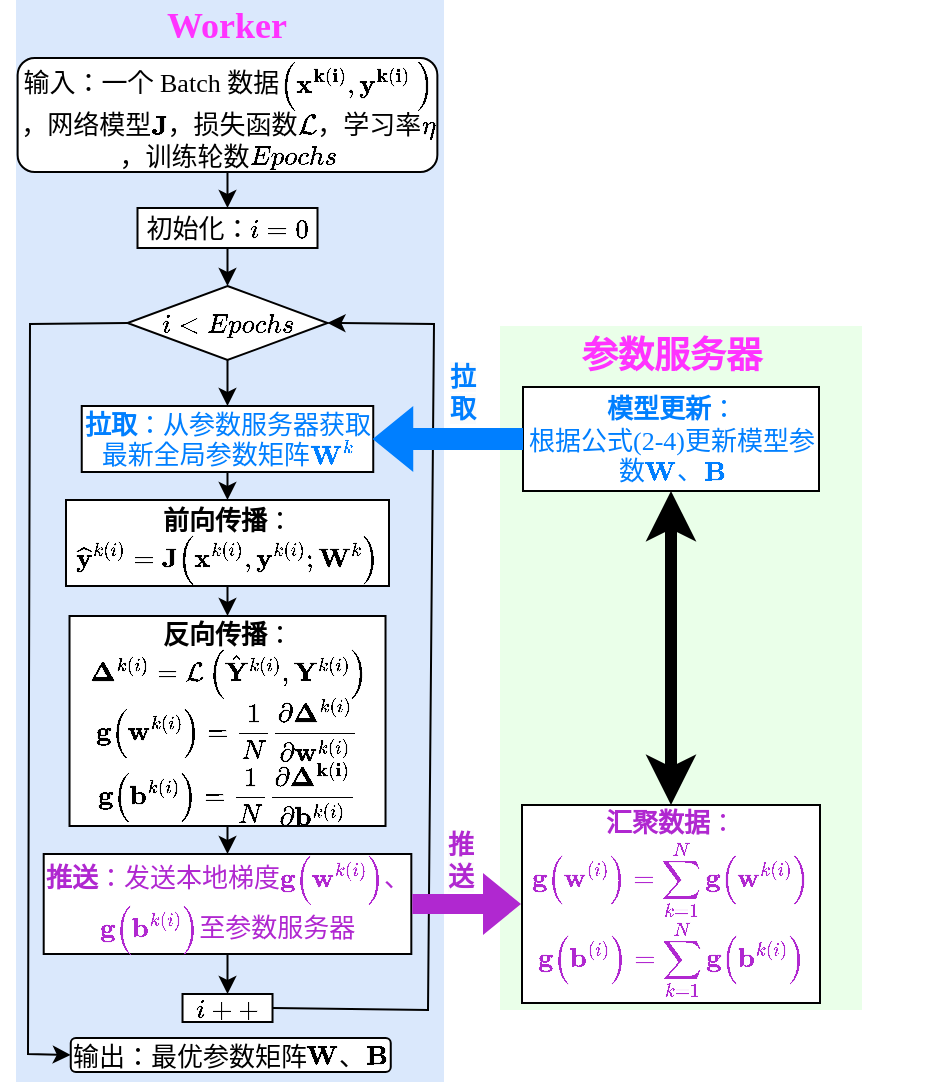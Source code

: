 <mxfile version="24.1.0" type="device">
  <diagram name="第 1 页" id="fqBcmZnwahuXcXJBRXlG">
    <mxGraphModel dx="1728" dy="993" grid="1" gridSize="10" guides="1" tooltips="1" connect="1" arrows="1" fold="1" page="1" pageScale="1" pageWidth="827" pageHeight="1169" math="1" shadow="0">
      <root>
        <mxCell id="0" />
        <mxCell id="1" parent="0" />
        <mxCell id="WhJH3Y1Wm-iOltpiZc0f-31" value="" style="group" vertex="1" connectable="0" parent="1">
          <mxGeometry x="1" width="423" height="541" as="geometry" />
        </mxCell>
        <mxCell id="WhJH3Y1Wm-iOltpiZc0f-2" value="" style="rounded=0;whiteSpace=wrap;html=1;fillColor=#DAE8FC;dashed=1;strokeColor=none;fontFamily=宋体;fontSize=10.5;container=0;" vertex="1" parent="WhJH3Y1Wm-iOltpiZc0f-31">
          <mxGeometry width="214" height="541" as="geometry" />
        </mxCell>
        <mxCell id="WhJH3Y1Wm-iOltpiZc0f-3" value="" style="rounded=0;whiteSpace=wrap;html=1;fillColor=#EAFFE9;dashed=1;strokeColor=none;fontFamily=宋体;fontSize=10.5;container=0;" vertex="1" parent="WhJH3Y1Wm-iOltpiZc0f-31">
          <mxGeometry x="242" y="163" width="181" height="342" as="geometry" />
        </mxCell>
        <mxCell id="WhJH3Y1Wm-iOltpiZc0f-4" value="" style="edgeStyle=orthogonalEdgeStyle;rounded=0;orthogonalLoop=1;jettySize=auto;html=1;exitX=0.5;exitY=1;exitDx=0;exitDy=0;entryX=0.5;entryY=0;entryDx=0;entryDy=0;fontFamily=宋体;fontSize=13;" edge="1" parent="WhJH3Y1Wm-iOltpiZc0f-31" source="WhJH3Y1Wm-iOltpiZc0f-5" target="WhJH3Y1Wm-iOltpiZc0f-8">
          <mxGeometry relative="1" as="geometry" />
        </mxCell>
        <mxCell id="WhJH3Y1Wm-iOltpiZc0f-5" value="&lt;font style=&quot;font-size: 13px;&quot;&gt;输入：一个 &lt;font face=&quot;Times New Roman&quot; style=&quot;font-size: 13px;&quot;&gt;Batch&lt;/font&gt; 数据`\left( \mathbf{x^{k(i)}}, \mathbf{y^{k(i)}}&lt;br style=&quot;border-color: var(--border-color); font-size: 13px;&quot;&gt;&amp;nbsp;\right)`，网络模型`\mathbf{J}`，损失函数&lt;span style=&quot;font-family: Helvetica; font-size: 12px;&quot;&gt;\(\mathcal{L}\)&lt;/span&gt;，学习率`\eta`，训练轮数`Epochs`&lt;/font&gt;" style="rounded=1;whiteSpace=wrap;html=1;fontSize=13;fontFamily=宋体;container=0;" vertex="1" parent="WhJH3Y1Wm-iOltpiZc0f-31">
          <mxGeometry x="0.81" y="29" width="209.87" height="57" as="geometry" />
        </mxCell>
        <mxCell id="WhJH3Y1Wm-iOltpiZc0f-6" value="$$i&amp;lt;Epochs$$" style="rhombus;whiteSpace=wrap;html=1;fontFamily=宋体;fontSize=13;container=0;" vertex="1" parent="WhJH3Y1Wm-iOltpiZc0f-31">
          <mxGeometry x="55.75" y="143" width="100" height="37" as="geometry" />
        </mxCell>
        <mxCell id="WhJH3Y1Wm-iOltpiZc0f-7" value="&lt;b&gt;前向传播&lt;/b&gt;：`\hat{\mathbf{y}}^{k(i)} = \mathbf{J} \left(\mathbf{x}^{k(i)},\mathbf{y}^{k(i)}; \mathbf{W}^{k}\right)`" style="rounded=0;whiteSpace=wrap;html=1;fontFamily=宋体;fontSize=13;container=0;" vertex="1" parent="WhJH3Y1Wm-iOltpiZc0f-31">
          <mxGeometry x="25" y="250" width="161.5" height="43" as="geometry" />
        </mxCell>
        <mxCell id="WhJH3Y1Wm-iOltpiZc0f-8" value="初始化：`i=0`" style="rounded=0;whiteSpace=wrap;html=1;fontFamily=宋体;fontSize=13;container=0;" vertex="1" parent="WhJH3Y1Wm-iOltpiZc0f-31">
          <mxGeometry x="60.75" y="104" width="90" height="20" as="geometry" />
        </mxCell>
        <mxCell id="WhJH3Y1Wm-iOltpiZc0f-9" value="&lt;b&gt;反向传播&lt;/b&gt;：\(\mathbf{\Delta}^{k(i)} = \mathcal{L}\left( \hat{\mathbf{Y}}^{k(i)&lt;br style=&quot;border-color: var(--border-color); font-size: 13px;&quot;&gt;}&lt;br style=&quot;font-size: 13px;&quot;&gt;, \mathbf{Y}^{k(i)}&lt;br style=&quot;font-size: 13px;&quot;&gt;&amp;nbsp;\right)\)`\mathbf{g}\left(\mathbf{w}^{k(i)&lt;br style=&quot;font-size: 13px;&quot;&gt;} \right)=\frac{1}{N}\frac{\partial \mathbf{\Delta}^{k(i)&lt;br style=&quot;font-size: 13px;&quot;&gt;}}{\partial \mathbf{w}^{k(i)}}&lt;br style=&quot;font-size: 13px;&quot;&gt;``\mathbf{g}\left(\mathbf{b}^{k(i)&lt;br style=&quot;font-size: 13px;&quot;&gt;} \right)=\frac{1}{N}&lt;br style=&quot;font-size: 13px;&quot;&gt;\frac{\partial \mathbf{\Delta^{k(i)&lt;br style=&quot;font-size: 13px;&quot;&gt;}}}{\partial \mathbf{b}^{k(i)&lt;br style=&quot;font-size: 13px;&quot;&gt;}}&lt;br style=&quot;border-color: var(--border-color); font-size: 13px;&quot;&gt;`" style="rounded=0;whiteSpace=wrap;html=1;fontFamily=宋体;fontSize=13;container=0;" vertex="1" parent="WhJH3Y1Wm-iOltpiZc0f-31">
          <mxGeometry x="26.76" y="308" width="158" height="105" as="geometry" />
        </mxCell>
        <mxCell id="WhJH3Y1Wm-iOltpiZc0f-10" value="&lt;b&gt;模型更新&lt;/b&gt;：&lt;br&gt;根据公式&lt;font face=&quot;Times New Roman&quot;&gt;(&lt;font style=&quot;font-size: 13px;&quot;&gt;2-4&lt;/font&gt;)&lt;/font&gt;更新模型参数`\mathbf{W}`、`\mathbf{B}`" style="rounded=0;whiteSpace=wrap;html=1;fontFamily=宋体;fontColor=#007fff;fontSize=13;container=0;" vertex="1" parent="WhJH3Y1Wm-iOltpiZc0f-31">
          <mxGeometry x="253.5" y="193.5" width="148" height="52" as="geometry" />
        </mxCell>
        <mxCell id="WhJH3Y1Wm-iOltpiZc0f-11" value="`i++`" style="rounded=0;whiteSpace=wrap;html=1;fontFamily=宋体;fontSize=13;container=0;" vertex="1" parent="WhJH3Y1Wm-iOltpiZc0f-31">
          <mxGeometry x="83.26" y="497" width="45" height="14" as="geometry" />
        </mxCell>
        <mxCell id="WhJH3Y1Wm-iOltpiZc0f-12" value="" style="edgeStyle=orthogonalEdgeStyle;rounded=0;orthogonalLoop=1;jettySize=auto;html=1;exitX=0.5;exitY=1;exitDx=0;exitDy=0;entryX=0.5;entryY=0;entryDx=0;entryDy=0;fontFamily=宋体;fontSize=13;" edge="1" parent="WhJH3Y1Wm-iOltpiZc0f-31" source="WhJH3Y1Wm-iOltpiZc0f-8" target="WhJH3Y1Wm-iOltpiZc0f-6">
          <mxGeometry relative="1" as="geometry">
            <mxPoint x="115.75" y="57" as="sourcePoint" />
            <mxPoint x="115.75" y="87" as="targetPoint" />
          </mxGeometry>
        </mxCell>
        <mxCell id="WhJH3Y1Wm-iOltpiZc0f-13" value="" style="edgeStyle=orthogonalEdgeStyle;rounded=0;orthogonalLoop=1;jettySize=auto;html=1;exitX=0.5;exitY=1;exitDx=0;exitDy=0;entryX=0.5;entryY=0;entryDx=0;entryDy=0;fontFamily=宋体;fontSize=13;" edge="1" parent="WhJH3Y1Wm-iOltpiZc0f-31" source="WhJH3Y1Wm-iOltpiZc0f-6" target="WhJH3Y1Wm-iOltpiZc0f-21">
          <mxGeometry relative="1" as="geometry">
            <mxPoint x="125.75" y="197" as="sourcePoint" />
            <mxPoint x="105.75" y="217" as="targetPoint" />
          </mxGeometry>
        </mxCell>
        <mxCell id="WhJH3Y1Wm-iOltpiZc0f-14" value="" style="edgeStyle=orthogonalEdgeStyle;rounded=0;orthogonalLoop=1;jettySize=auto;html=1;exitX=0.5;exitY=1;exitDx=0;exitDy=0;entryX=0.5;entryY=0;entryDx=0;entryDy=0;fontFamily=宋体;fontSize=13;" edge="1" parent="WhJH3Y1Wm-iOltpiZc0f-31" source="WhJH3Y1Wm-iOltpiZc0f-7" target="WhJH3Y1Wm-iOltpiZc0f-9">
          <mxGeometry relative="1" as="geometry">
            <mxPoint x="105.66" y="372" as="sourcePoint" />
            <mxPoint x="105.66" y="402" as="targetPoint" />
          </mxGeometry>
        </mxCell>
        <mxCell id="WhJH3Y1Wm-iOltpiZc0f-15" value="" style="edgeStyle=orthogonalEdgeStyle;rounded=0;orthogonalLoop=1;jettySize=auto;html=1;exitX=0.5;exitY=1;exitDx=0;exitDy=0;entryX=0.5;entryY=0;entryDx=0;entryDy=0;fontFamily=宋体;fontSize=13;" edge="1" parent="WhJH3Y1Wm-iOltpiZc0f-31" source="WhJH3Y1Wm-iOltpiZc0f-9" target="WhJH3Y1Wm-iOltpiZc0f-19">
          <mxGeometry relative="1" as="geometry">
            <mxPoint x="105.66" y="462" as="sourcePoint" />
            <mxPoint x="106.74" y="482" as="targetPoint" />
          </mxGeometry>
        </mxCell>
        <mxCell id="WhJH3Y1Wm-iOltpiZc0f-16" value="" style="endArrow=classic;html=1;rounded=0;exitX=0;exitY=0.5;exitDx=0;exitDy=0;entryX=0;entryY=0.5;entryDx=0;entryDy=0;fontFamily=宋体;fontSize=13;" edge="1" parent="WhJH3Y1Wm-iOltpiZc0f-31" source="WhJH3Y1Wm-iOltpiZc0f-6" target="WhJH3Y1Wm-iOltpiZc0f-18">
          <mxGeometry width="50" height="50" relative="1" as="geometry">
            <mxPoint x="49.75" y="162" as="sourcePoint" />
            <mxPoint x="77.25" y="437" as="targetPoint" />
            <Array as="points">
              <mxPoint x="7" y="162" />
              <mxPoint x="6" y="527" />
            </Array>
          </mxGeometry>
        </mxCell>
        <mxCell id="WhJH3Y1Wm-iOltpiZc0f-17" value="" style="endArrow=classic;html=1;rounded=0;exitX=1;exitY=0.5;exitDx=0;exitDy=0;entryX=1;entryY=0.5;entryDx=0;entryDy=0;fontFamily=宋体;fontSize=13;" edge="1" parent="WhJH3Y1Wm-iOltpiZc0f-31" source="WhJH3Y1Wm-iOltpiZc0f-11" target="WhJH3Y1Wm-iOltpiZc0f-6">
          <mxGeometry width="50" height="50" relative="1" as="geometry">
            <mxPoint x="313.75" y="427" as="sourcePoint" />
            <mxPoint x="110.75" y="117" as="targetPoint" />
            <Array as="points">
              <mxPoint x="206" y="505" />
              <mxPoint x="209" y="162" />
            </Array>
          </mxGeometry>
        </mxCell>
        <mxCell id="WhJH3Y1Wm-iOltpiZc0f-18" value="&lt;font style=&quot;font-size: 13px;&quot;&gt;输出：最优参数矩阵`\mathbf{W}`、`\mathbf{B}`&lt;/font&gt;" style="rounded=1;whiteSpace=wrap;html=1;fontSize=13;fontFamily=宋体;container=0;" vertex="1" parent="WhJH3Y1Wm-iOltpiZc0f-31">
          <mxGeometry x="27.38" y="519" width="160" height="17" as="geometry" />
        </mxCell>
        <mxCell id="WhJH3Y1Wm-iOltpiZc0f-19" value="&lt;b&gt;推送&lt;/b&gt;：发送本地梯度`\mathbf{g}\left( \mathbf{w}^{k(i)} \right)`、`\mathbf{g}\left( \mathbf{b}^{k(i)} \right)`至参数服务器" style="rounded=0;whiteSpace=wrap;html=1;fontFamily=宋体;fontColor=#B028D0;fontSize=13;container=0;" vertex="1" parent="WhJH3Y1Wm-iOltpiZc0f-31">
          <mxGeometry x="13.85" y="427" width="183.81" height="50" as="geometry" />
        </mxCell>
        <mxCell id="WhJH3Y1Wm-iOltpiZc0f-20" value="" style="edgeStyle=orthogonalEdgeStyle;rounded=0;orthogonalLoop=1;jettySize=auto;html=1;exitX=0.5;exitY=1;exitDx=0;exitDy=0;entryX=0.5;entryY=0;entryDx=0;entryDy=0;fontFamily=宋体;fontSize=13;" edge="1" parent="WhJH3Y1Wm-iOltpiZc0f-31" source="WhJH3Y1Wm-iOltpiZc0f-19" target="WhJH3Y1Wm-iOltpiZc0f-11">
          <mxGeometry relative="1" as="geometry">
            <mxPoint x="115.74" y="502" as="sourcePoint" />
            <mxPoint x="86.75" y="497" as="targetPoint" />
          </mxGeometry>
        </mxCell>
        <mxCell id="WhJH3Y1Wm-iOltpiZc0f-21" value="&lt;b&gt;拉取&lt;/b&gt;：从参数服务器获取最新全局参数矩阵`\mathbf{W}^{k}`" style="rounded=0;whiteSpace=wrap;html=1;fontFamily=宋体;fontColor=#007fff;fontSize=13;container=0;" vertex="1" parent="WhJH3Y1Wm-iOltpiZc0f-31">
          <mxGeometry x="32.87" y="203" width="145.75" height="33" as="geometry" />
        </mxCell>
        <mxCell id="WhJH3Y1Wm-iOltpiZc0f-22" value="" style="edgeStyle=orthogonalEdgeStyle;rounded=0;orthogonalLoop=1;jettySize=auto;html=1;exitX=0.5;exitY=1;exitDx=0;exitDy=0;entryX=0.5;entryY=0;entryDx=0;entryDy=0;fontFamily=宋体;fontSize=13;" edge="1" parent="WhJH3Y1Wm-iOltpiZc0f-31" source="WhJH3Y1Wm-iOltpiZc0f-21" target="WhJH3Y1Wm-iOltpiZc0f-7">
          <mxGeometry relative="1" as="geometry">
            <mxPoint x="115.75" y="197" as="sourcePoint" />
            <mxPoint x="115.75" y="257" as="targetPoint" />
          </mxGeometry>
        </mxCell>
        <mxCell id="WhJH3Y1Wm-iOltpiZc0f-23" value="&lt;b&gt;汇聚数据&lt;/b&gt;：&lt;br&gt;`\mathbf{g}\left(\mathbf{w}^{(i)&lt;br style=&quot;border-color: var(--border-color); font-size: 13px;&quot;&gt;} \right)=&lt;br style=&quot;font-size: 13px;&quot;&gt;\sum_{k=1}^{N}\mathbf{g}\left(\mathbf{w}^{k(i)&lt;br style=&quot;border-color: var(--border-color); font-size: 13px;&quot;&gt;} \right)&lt;br style=&quot;font-size: 13px;&quot;&gt;``\mathbf{g}\left(\mathbf{b}^{(i)&lt;br style=&quot;border-color: var(--border-color); font-size: 13px;&quot;&gt;} \right)=&lt;br style=&quot;border-color: var(--border-color); font-size: 13px;&quot;&gt;\sum_{k=1}^{N}\mathbf{g}\left(\mathbf{b}^{k(i)&lt;br style=&quot;border-color: var(--border-color); font-size: 13px;&quot;&gt;} \right)&lt;br style=&quot;border-color: var(--border-color); font-size: 13px;&quot;&gt;`" style="rounded=0;whiteSpace=wrap;html=1;fontFamily=宋体;fontColor=#B028D0;fontSize=13;container=0;" vertex="1" parent="WhJH3Y1Wm-iOltpiZc0f-31">
          <mxGeometry x="253" y="402.5" width="149" height="99" as="geometry" />
        </mxCell>
        <mxCell id="WhJH3Y1Wm-iOltpiZc0f-24" value="" style="shape=flexArrow;endArrow=classic;html=1;rounded=0;entryX=1;entryY=0.5;entryDx=0;entryDy=0;exitX=0;exitY=0.5;exitDx=0;exitDy=0;strokeColor=#007FFF;labelBackgroundColor=default;fontColor=default;fillColor=#007FFF;fontFamily=宋体;fontSize=13;" edge="1" parent="WhJH3Y1Wm-iOltpiZc0f-31" source="WhJH3Y1Wm-iOltpiZc0f-10" target="WhJH3Y1Wm-iOltpiZc0f-21">
          <mxGeometry width="50" height="50" relative="1" as="geometry">
            <mxPoint x="366" y="337" as="sourcePoint" />
            <mxPoint x="416" y="287" as="targetPoint" />
          </mxGeometry>
        </mxCell>
        <mxCell id="WhJH3Y1Wm-iOltpiZc0f-25" value="" style="endArrow=classic;startArrow=classic;html=1;rounded=0;exitX=0.5;exitY=1;exitDx=0;exitDy=0;fontFamily=宋体;fontSize=13;strokeWidth=6;" edge="1" parent="WhJH3Y1Wm-iOltpiZc0f-31" source="WhJH3Y1Wm-iOltpiZc0f-10" target="WhJH3Y1Wm-iOltpiZc0f-23">
          <mxGeometry width="50" height="50" relative="1" as="geometry">
            <mxPoint x="564" y="308" as="sourcePoint" />
            <mxPoint x="614" y="258" as="targetPoint" />
          </mxGeometry>
        </mxCell>
        <mxCell id="WhJH3Y1Wm-iOltpiZc0f-26" value="&lt;font style=&quot;font-size: 18px;&quot;&gt;参数服务器&lt;/font&gt;" style="text;html=1;strokeColor=none;fillColor=none;align=center;verticalAlign=middle;whiteSpace=wrap;rounded=0;fontColor=#FF33FF;fontFamily=宋体;fontSize=18;fontStyle=1;container=0;" vertex="1" parent="WhJH3Y1Wm-iOltpiZc0f-31">
          <mxGeometry x="279.5" y="168" width="96" height="20" as="geometry" />
        </mxCell>
        <mxCell id="WhJH3Y1Wm-iOltpiZc0f-27" value="&lt;b style=&quot;color: rgb(0, 127, 255); font-family: 宋体; font-size: 13px; font-style: normal; font-variant-ligatures: normal; font-variant-caps: normal; letter-spacing: normal; orphans: 2; text-align: center; text-indent: 0px; text-transform: none; widows: 2; word-spacing: 0px; -webkit-text-stroke-width: 0px; white-space: normal; background-color: rgb(251, 251, 251); text-decoration-thickness: initial; text-decoration-style: initial; text-decoration-color: initial;&quot;&gt;拉取&lt;/b&gt;" style="text;whiteSpace=wrap;html=1;verticalAlign=middle;container=0;" vertex="1" parent="WhJH3Y1Wm-iOltpiZc0f-31">
          <mxGeometry x="215" y="180" width="17" height="31" as="geometry" />
        </mxCell>
        <mxCell id="WhJH3Y1Wm-iOltpiZc0f-28" value="&lt;b style=&quot;color: rgb(176, 40, 208); font-family: 宋体; font-size: 13px; font-style: normal; font-variant-ligatures: normal; font-variant-caps: normal; letter-spacing: normal; orphans: 2; text-align: center; text-indent: 0px; text-transform: none; widows: 2; word-spacing: 0px; -webkit-text-stroke-width: 0px; white-space: normal; background-color: rgb(251, 251, 251); text-decoration-thickness: initial; text-decoration-style: initial; text-decoration-color: initial;&quot;&gt;推送&lt;/b&gt;" style="text;whiteSpace=wrap;html=1;verticalAlign=middle;container=0;" vertex="1" parent="WhJH3Y1Wm-iOltpiZc0f-31">
          <mxGeometry x="214" y="413" width="19" height="34" as="geometry" />
        </mxCell>
        <mxCell id="WhJH3Y1Wm-iOltpiZc0f-29" value="" style="shape=flexArrow;endArrow=classic;html=1;rounded=0;entryX=0;entryY=0.5;entryDx=0;entryDy=0;exitX=1;exitY=0.5;exitDx=0;exitDy=0;strokeColor=none;labelBackgroundColor=default;fontColor=default;fillColor=#B028D0;fontFamily=宋体;fontSize=13;" edge="1" parent="WhJH3Y1Wm-iOltpiZc0f-31" source="WhJH3Y1Wm-iOltpiZc0f-19" target="WhJH3Y1Wm-iOltpiZc0f-23">
          <mxGeometry width="50" height="50" relative="1" as="geometry">
            <mxPoint x="542.38" y="220" as="sourcePoint" />
            <mxPoint x="462.38" y="220" as="targetPoint" />
          </mxGeometry>
        </mxCell>
        <mxCell id="WhJH3Y1Wm-iOltpiZc0f-30" value="&lt;font style=&quot;font-size: 18px;&quot;&gt;Worker&lt;/font&gt;" style="text;html=1;strokeColor=none;fillColor=none;align=center;verticalAlign=middle;whiteSpace=wrap;rounded=0;fontColor=#FF33FF;fontFamily=Times New Roman;fontSize=18;fontStyle=1;container=0;" vertex="1" parent="WhJH3Y1Wm-iOltpiZc0f-31">
          <mxGeometry x="72.39" y="4" width="66.74" height="18" as="geometry" />
        </mxCell>
      </root>
    </mxGraphModel>
  </diagram>
</mxfile>
